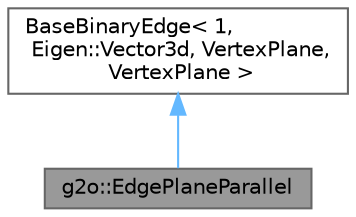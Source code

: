 digraph "g2o::EdgePlaneParallel"
{
 // LATEX_PDF_SIZE
  bgcolor="transparent";
  edge [fontname=Helvetica,fontsize=10,labelfontname=Helvetica,labelfontsize=10];
  node [fontname=Helvetica,fontsize=10,shape=box,height=0.2,width=0.4];
  Node1 [label="g2o::EdgePlaneParallel",height=0.2,width=0.4,color="gray40", fillcolor="grey60", style="filled", fontcolor="black",tooltip=" "];
  Node2 -> Node1 [dir="back",color="steelblue1",style="solid"];
  Node2 [label="BaseBinaryEdge\< 1,\l Eigen::Vector3d, VertexPlane,\l VertexPlane \>",height=0.2,width=0.4,color="gray40", fillcolor="white", style="filled",tooltip=" "];
}
